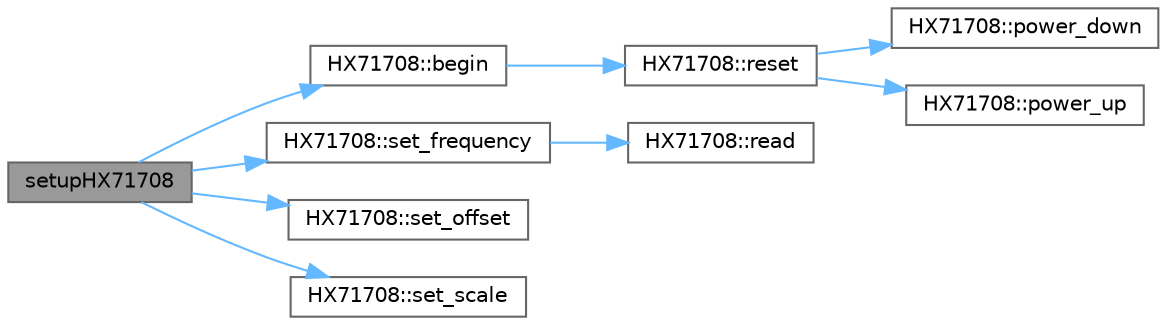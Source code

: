 digraph "setupHX71708"
{
 // LATEX_PDF_SIZE
  bgcolor="transparent";
  edge [fontname=Helvetica,fontsize=10,labelfontname=Helvetica,labelfontsize=10];
  node [fontname=Helvetica,fontsize=10,shape=box,height=0.2,width=0.4];
  rankdir="LR";
  Node1 [id="Node000001",label="setupHX71708",height=0.2,width=0.4,color="gray40", fillcolor="grey60", style="filled", fontcolor="black",tooltip="Function to set up the HX71708 load cell sensor."];
  Node1 -> Node2 [id="edge1_Node000001_Node000002",color="steelblue1",style="solid",tooltip=" "];
  Node2 [id="Node000002",label="HX71708::begin",height=0.2,width=0.4,color="grey40", fillcolor="white", style="filled",URL="$class_h_x71708.html#a1d7195ab7479dec6ec54f2d5468a3eb7",tooltip=" "];
  Node2 -> Node3 [id="edge2_Node000002_Node000003",color="steelblue1",style="solid",tooltip=" "];
  Node3 [id="Node000003",label="HX71708::reset",height=0.2,width=0.4,color="grey40", fillcolor="white", style="filled",URL="$class_h_x71708.html#a0b7c7b940c7e6f76a3a0bbb4c271353f",tooltip=" "];
  Node3 -> Node4 [id="edge3_Node000003_Node000004",color="steelblue1",style="solid",tooltip=" "];
  Node4 [id="Node000004",label="HX71708::power_down",height=0.2,width=0.4,color="grey40", fillcolor="white", style="filled",URL="$class_h_x71708.html#ad1d954b8fdd4774584347c2d39d8d0e7",tooltip=" "];
  Node3 -> Node5 [id="edge4_Node000003_Node000005",color="steelblue1",style="solid",tooltip=" "];
  Node5 [id="Node000005",label="HX71708::power_up",height=0.2,width=0.4,color="grey40", fillcolor="white", style="filled",URL="$class_h_x71708.html#a699e054fdde50711002927dba7c3418f",tooltip=" "];
  Node1 -> Node6 [id="edge5_Node000001_Node000006",color="steelblue1",style="solid",tooltip=" "];
  Node6 [id="Node000006",label="HX71708::set_frequency",height=0.2,width=0.4,color="grey40", fillcolor="white", style="filled",URL="$class_h_x71708.html#ae14a0f3fa603e9e4f308f1584a636de3",tooltip=" "];
  Node6 -> Node7 [id="edge6_Node000006_Node000007",color="steelblue1",style="solid",tooltip=" "];
  Node7 [id="Node000007",label="HX71708::read",height=0.2,width=0.4,color="grey40", fillcolor="white", style="filled",URL="$class_h_x71708.html#a3e0bc76c3521f8eb56b2ba42c3ff4480",tooltip=" "];
  Node1 -> Node8 [id="edge7_Node000001_Node000008",color="steelblue1",style="solid",tooltip=" "];
  Node8 [id="Node000008",label="HX71708::set_offset",height=0.2,width=0.4,color="grey40", fillcolor="white", style="filled",URL="$class_h_x71708.html#a80997006de637c31ff820d67988dc981",tooltip=" "];
  Node1 -> Node9 [id="edge8_Node000001_Node000009",color="steelblue1",style="solid",tooltip=" "];
  Node9 [id="Node000009",label="HX71708::set_scale",height=0.2,width=0.4,color="grey40", fillcolor="white", style="filled",URL="$class_h_x71708.html#acdfcd7891660e6789c25912ff8b169b5",tooltip=" "];
}
